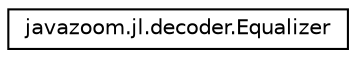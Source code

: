 digraph "Graphical Class Hierarchy"
{
 // LATEX_PDF_SIZE
  edge [fontname="Helvetica",fontsize="10",labelfontname="Helvetica",labelfontsize="10"];
  node [fontname="Helvetica",fontsize="10",shape=record];
  rankdir="LR";
  Node0 [label="javazoom.jl.decoder.Equalizer",height=0.2,width=0.4,color="black", fillcolor="white", style="filled",URL="$classjavazoom_1_1jl_1_1decoder_1_1_equalizer.html",tooltip=" "];
}
